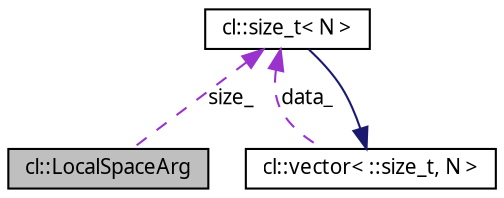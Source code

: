 digraph G
{
  edge [fontname="FreeSans.ttf",fontsize="10",labelfontname="FreeSans.ttf",labelfontsize="10"];
  node [fontname="FreeSans.ttf",fontsize="10",shape=record];
  Node1 [label="cl::LocalSpaceArg",height=0.2,width=0.4,color="black", fillcolor="grey75", style="filled" fontcolor="black"];
  Node2 -> Node1 [dir=back,color="darkorchid3",fontsize="10",style="dashed",label="size_",fontname="FreeSans.ttf"];
  Node2 [label="cl::size_t\< N \>",height=0.2,width=0.4,color="black", fillcolor="white", style="filled",URL="$structcl_1_1size__t.html",tooltip="size_t class used to interface between C++ and OpenCL C calls that require arrays of size_t values..."];
  Node3 -> Node2 [dir=back,color="midnightblue",fontsize="10",style="solid",fontname="FreeSans.ttf"];
  Node3 [label="cl::vector\< ::size_t, N \>",height=0.2,width=0.4,color="black", fillcolor="white", style="filled",URL="$classcl_1_1vector.html"];
  Node2 -> Node3 [dir=back,color="darkorchid3",fontsize="10",style="dashed",label="data_",fontname="FreeSans.ttf"];
}
